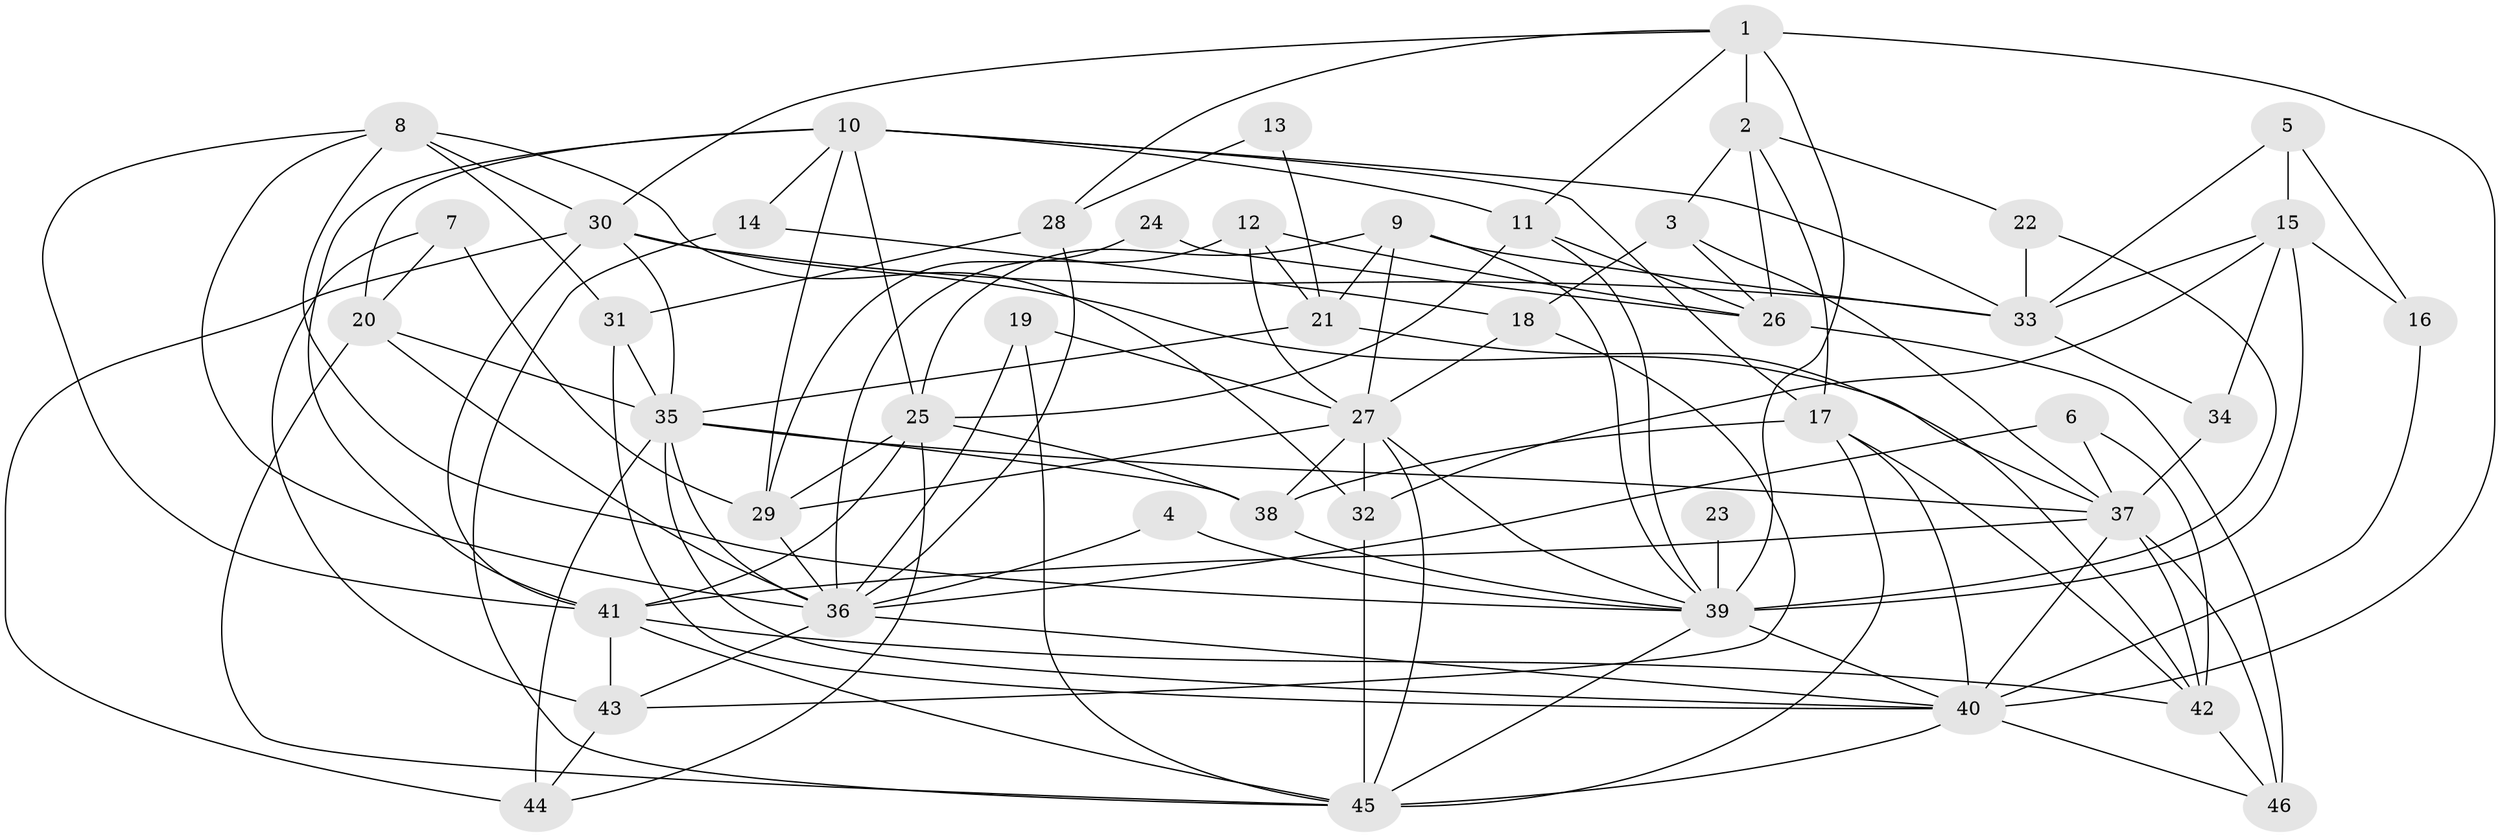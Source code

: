 // original degree distribution, {4: 0.2391304347826087, 5: 0.15217391304347827, 6: 0.13043478260869565, 2: 0.13043478260869565, 3: 0.30434782608695654, 7: 0.021739130434782608, 8: 0.021739130434782608}
// Generated by graph-tools (version 1.1) at 2025/26/03/09/25 03:26:10]
// undirected, 46 vertices, 123 edges
graph export_dot {
graph [start="1"]
  node [color=gray90,style=filled];
  1;
  2;
  3;
  4;
  5;
  6;
  7;
  8;
  9;
  10;
  11;
  12;
  13;
  14;
  15;
  16;
  17;
  18;
  19;
  20;
  21;
  22;
  23;
  24;
  25;
  26;
  27;
  28;
  29;
  30;
  31;
  32;
  33;
  34;
  35;
  36;
  37;
  38;
  39;
  40;
  41;
  42;
  43;
  44;
  45;
  46;
  1 -- 2 [weight=1.0];
  1 -- 11 [weight=1.0];
  1 -- 28 [weight=1.0];
  1 -- 30 [weight=1.0];
  1 -- 39 [weight=2.0];
  1 -- 40 [weight=1.0];
  2 -- 3 [weight=2.0];
  2 -- 17 [weight=1.0];
  2 -- 22 [weight=1.0];
  2 -- 26 [weight=1.0];
  3 -- 18 [weight=1.0];
  3 -- 26 [weight=1.0];
  3 -- 37 [weight=1.0];
  4 -- 36 [weight=1.0];
  4 -- 39 [weight=1.0];
  5 -- 15 [weight=2.0];
  5 -- 16 [weight=1.0];
  5 -- 33 [weight=1.0];
  6 -- 36 [weight=1.0];
  6 -- 37 [weight=1.0];
  6 -- 42 [weight=1.0];
  7 -- 20 [weight=1.0];
  7 -- 29 [weight=1.0];
  7 -- 43 [weight=1.0];
  8 -- 30 [weight=1.0];
  8 -- 31 [weight=1.0];
  8 -- 32 [weight=1.0];
  8 -- 36 [weight=1.0];
  8 -- 39 [weight=1.0];
  8 -- 41 [weight=1.0];
  9 -- 21 [weight=1.0];
  9 -- 25 [weight=1.0];
  9 -- 27 [weight=1.0];
  9 -- 33 [weight=1.0];
  9 -- 39 [weight=1.0];
  10 -- 11 [weight=1.0];
  10 -- 14 [weight=1.0];
  10 -- 17 [weight=1.0];
  10 -- 20 [weight=1.0];
  10 -- 25 [weight=1.0];
  10 -- 29 [weight=1.0];
  10 -- 33 [weight=1.0];
  10 -- 41 [weight=1.0];
  11 -- 25 [weight=1.0];
  11 -- 26 [weight=1.0];
  11 -- 39 [weight=1.0];
  12 -- 21 [weight=1.0];
  12 -- 26 [weight=1.0];
  12 -- 27 [weight=1.0];
  12 -- 36 [weight=2.0];
  13 -- 21 [weight=1.0];
  13 -- 28 [weight=1.0];
  14 -- 18 [weight=2.0];
  14 -- 45 [weight=1.0];
  15 -- 16 [weight=1.0];
  15 -- 32 [weight=1.0];
  15 -- 33 [weight=1.0];
  15 -- 34 [weight=1.0];
  15 -- 39 [weight=2.0];
  16 -- 40 [weight=1.0];
  17 -- 38 [weight=1.0];
  17 -- 40 [weight=1.0];
  17 -- 42 [weight=1.0];
  17 -- 45 [weight=1.0];
  18 -- 27 [weight=1.0];
  18 -- 43 [weight=1.0];
  19 -- 27 [weight=1.0];
  19 -- 36 [weight=1.0];
  19 -- 45 [weight=1.0];
  20 -- 35 [weight=1.0];
  20 -- 36 [weight=1.0];
  20 -- 45 [weight=1.0];
  21 -- 35 [weight=1.0];
  21 -- 42 [weight=1.0];
  22 -- 33 [weight=1.0];
  22 -- 39 [weight=1.0];
  23 -- 39 [weight=2.0];
  24 -- 26 [weight=1.0];
  24 -- 29 [weight=1.0];
  25 -- 29 [weight=1.0];
  25 -- 38 [weight=1.0];
  25 -- 41 [weight=1.0];
  25 -- 44 [weight=1.0];
  26 -- 46 [weight=1.0];
  27 -- 29 [weight=1.0];
  27 -- 32 [weight=1.0];
  27 -- 38 [weight=1.0];
  27 -- 39 [weight=1.0];
  27 -- 45 [weight=1.0];
  28 -- 31 [weight=1.0];
  28 -- 36 [weight=1.0];
  29 -- 36 [weight=1.0];
  30 -- 33 [weight=1.0];
  30 -- 35 [weight=1.0];
  30 -- 37 [weight=2.0];
  30 -- 41 [weight=1.0];
  30 -- 44 [weight=1.0];
  31 -- 35 [weight=1.0];
  31 -- 40 [weight=1.0];
  32 -- 45 [weight=1.0];
  33 -- 34 [weight=1.0];
  34 -- 37 [weight=1.0];
  35 -- 36 [weight=2.0];
  35 -- 37 [weight=1.0];
  35 -- 38 [weight=1.0];
  35 -- 40 [weight=1.0];
  35 -- 44 [weight=2.0];
  36 -- 40 [weight=1.0];
  36 -- 43 [weight=1.0];
  37 -- 40 [weight=1.0];
  37 -- 41 [weight=2.0];
  37 -- 42 [weight=2.0];
  37 -- 46 [weight=1.0];
  38 -- 39 [weight=1.0];
  39 -- 40 [weight=1.0];
  39 -- 45 [weight=1.0];
  40 -- 45 [weight=1.0];
  40 -- 46 [weight=1.0];
  41 -- 42 [weight=1.0];
  41 -- 43 [weight=1.0];
  41 -- 45 [weight=1.0];
  42 -- 46 [weight=1.0];
  43 -- 44 [weight=1.0];
}
